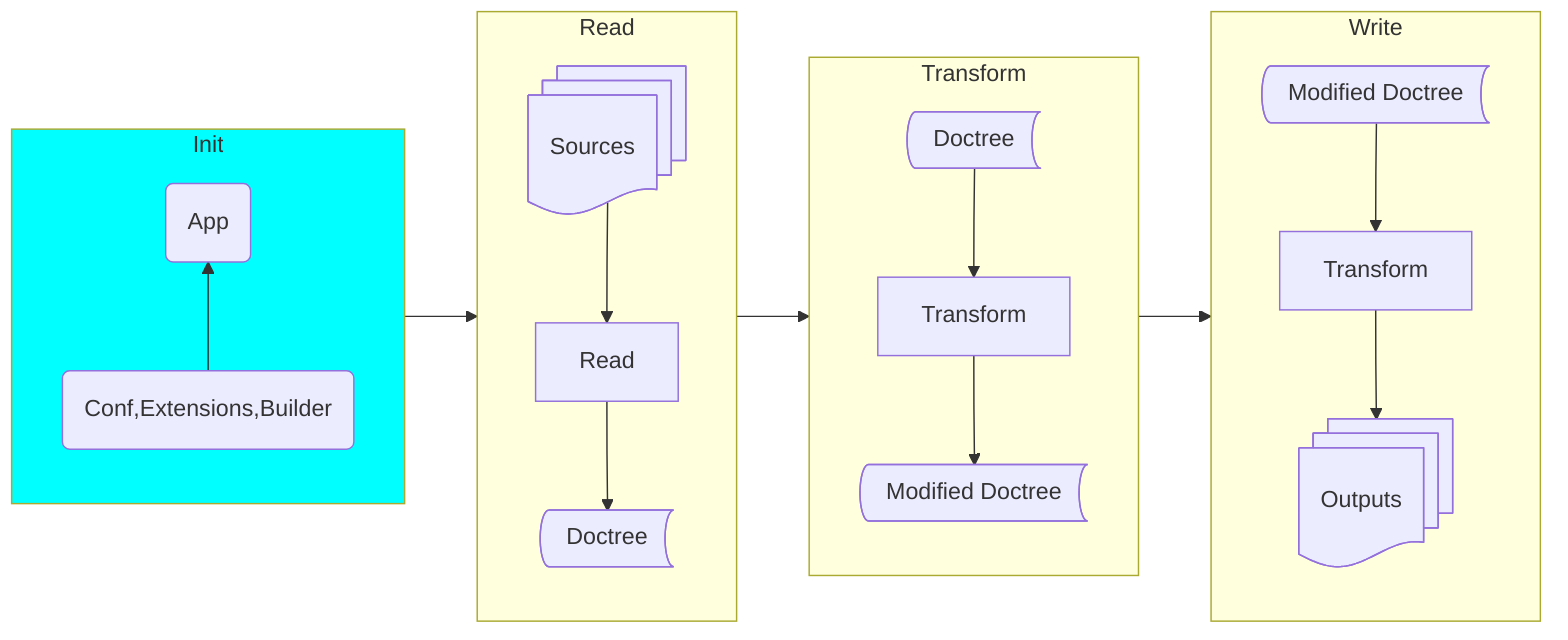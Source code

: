 flowchart LR
    subgraph Init
        direction BT
        C --> A
    end
    subgraph Read
        direction TB
        S --> R
        R --> D1
    end
    subgraph Transform
        D2 --> T
        T --> D3
    end
    subgraph Write
        D4 --> W
        W --> O
    end
    Init --> Read
    Read --> Transform
    Transform --> Write
    A@{ shape: rounded, label: 'App'}
    C@{ shape: rounded, label: 'Conf,Extensions,Builder'}
    S@{ shape: docs, label: "Sources" }
    R@{ shape: rect, label: "Read" }
    D1@{ shape: bow-rect, label: "Doctree" }
    D2@{ shape: bow-rect, label: "Doctree" }
    T@{ shape: rect, label: "Transform" }
    D3@{ shape: bow-rect, label: "Modified Doctree" }
    D4@{ shape: bow-rect, label: "Modified Doctree" }
    W@{ shape: rect, label: "Transform" }
    O@{ shape: docs, label: "Outputs" }
    style Init fill:aqua;